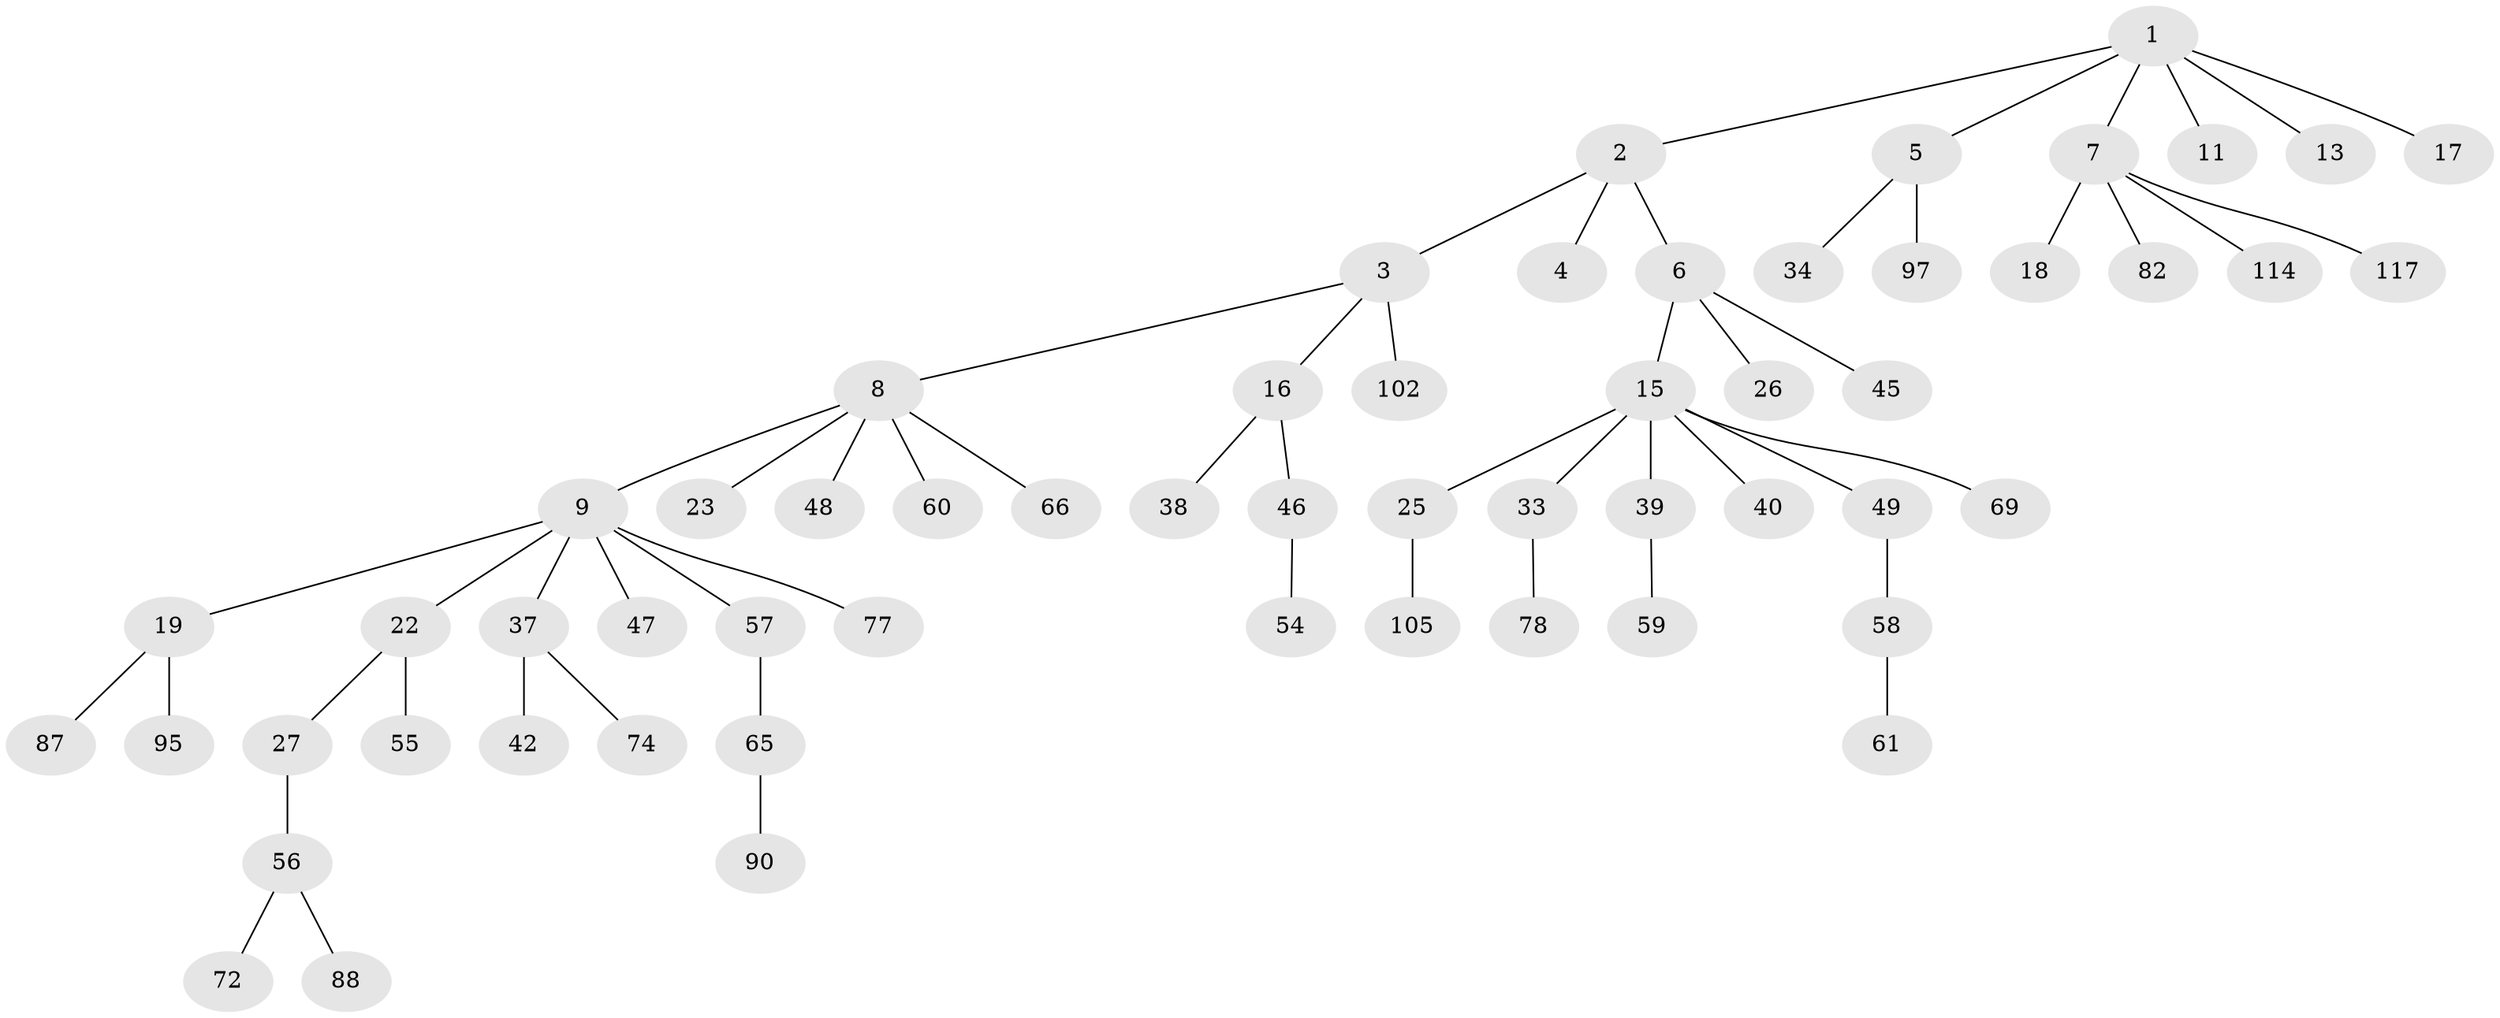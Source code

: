 // original degree distribution, {7: 0.008547008547008548, 4: 0.06837606837606838, 1: 0.5042735042735043, 3: 0.13675213675213677, 5: 0.03418803418803419, 6: 0.017094017094017096, 2: 0.23076923076923078}
// Generated by graph-tools (version 1.1) at 2025/15/03/09/25 04:15:32]
// undirected, 58 vertices, 57 edges
graph export_dot {
graph [start="1"]
  node [color=gray90,style=filled];
  1 [super="+41"];
  2;
  3;
  4;
  5;
  6;
  7;
  8 [super="+10"];
  9 [super="+12+14+29"];
  11 [super="+70+30+20"];
  13 [super="+32"];
  15 [super="+35+21+84+28"];
  16 [super="+62"];
  17 [super="+92+63"];
  18;
  19 [super="+75"];
  22;
  23 [super="+53"];
  25 [super="+68"];
  26;
  27 [super="+52"];
  33 [super="+76"];
  34;
  37 [super="+51+106"];
  38;
  39 [super="+100"];
  40;
  42;
  45 [super="+83"];
  46 [super="+81+110"];
  47;
  48;
  49;
  54 [super="+94"];
  55;
  56;
  57;
  58;
  59;
  60;
  61;
  65;
  66 [super="+67"];
  69;
  72 [super="+113+98+79"];
  74;
  77 [super="+91"];
  78 [super="+80"];
  82;
  87;
  88 [super="+107"];
  90;
  95;
  97 [super="+101"];
  102;
  105;
  114;
  117;
  1 -- 2;
  1 -- 5;
  1 -- 7;
  1 -- 11;
  1 -- 13;
  1 -- 17;
  2 -- 3;
  2 -- 4;
  2 -- 6;
  3 -- 8;
  3 -- 16;
  3 -- 102;
  5 -- 34;
  5 -- 97;
  6 -- 15;
  6 -- 26;
  6 -- 45;
  7 -- 18;
  7 -- 82;
  7 -- 114;
  7 -- 117;
  8 -- 9;
  8 -- 23;
  8 -- 48;
  8 -- 66;
  8 -- 60;
  9 -- 22;
  9 -- 37;
  9 -- 77;
  9 -- 47;
  9 -- 19;
  9 -- 57;
  15 -- 25;
  15 -- 40;
  15 -- 39;
  15 -- 69;
  15 -- 49;
  15 -- 33;
  16 -- 38;
  16 -- 46;
  19 -- 87;
  19 -- 95;
  22 -- 27;
  22 -- 55;
  25 -- 105;
  27 -- 56;
  33 -- 78;
  37 -- 42;
  37 -- 74;
  39 -- 59;
  46 -- 54;
  49 -- 58;
  56 -- 72;
  56 -- 88;
  57 -- 65;
  58 -- 61;
  65 -- 90;
}

